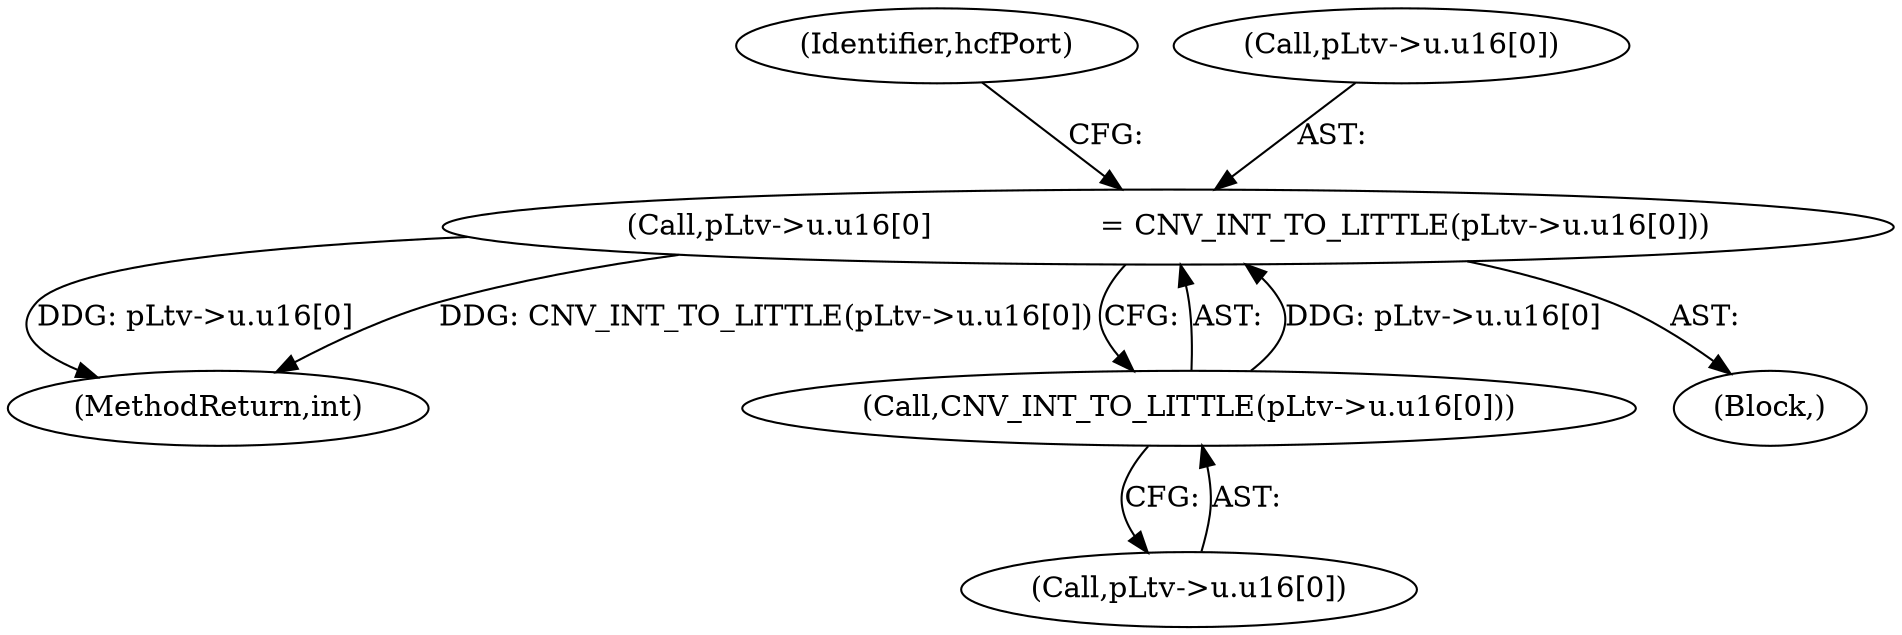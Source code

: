digraph "0_linux_b5e2f339865fb443107e5b10603e53bbc92dc054_0@array" {
"1001608" [label="(Call,pLtv->u.u16[0]                  = CNV_INT_TO_LITTLE(pLtv->u.u16[0]))"];
"1001616" [label="(Call,CNV_INT_TO_LITTLE(pLtv->u.u16[0]))"];
"1002520" [label="(MethodReturn,int)"];
"1001625" [label="(Identifier,hcfPort)"];
"1001617" [label="(Call,pLtv->u.u16[0])"];
"1001608" [label="(Call,pLtv->u.u16[0]                  = CNV_INT_TO_LITTLE(pLtv->u.u16[0]))"];
"1000412" [label="(Block,)"];
"1001616" [label="(Call,CNV_INT_TO_LITTLE(pLtv->u.u16[0]))"];
"1001609" [label="(Call,pLtv->u.u16[0])"];
"1001608" -> "1000412"  [label="AST: "];
"1001608" -> "1001616"  [label="CFG: "];
"1001609" -> "1001608"  [label="AST: "];
"1001616" -> "1001608"  [label="AST: "];
"1001625" -> "1001608"  [label="CFG: "];
"1001608" -> "1002520"  [label="DDG: pLtv->u.u16[0]"];
"1001608" -> "1002520"  [label="DDG: CNV_INT_TO_LITTLE(pLtv->u.u16[0])"];
"1001616" -> "1001608"  [label="DDG: pLtv->u.u16[0]"];
"1001616" -> "1001617"  [label="CFG: "];
"1001617" -> "1001616"  [label="AST: "];
}
